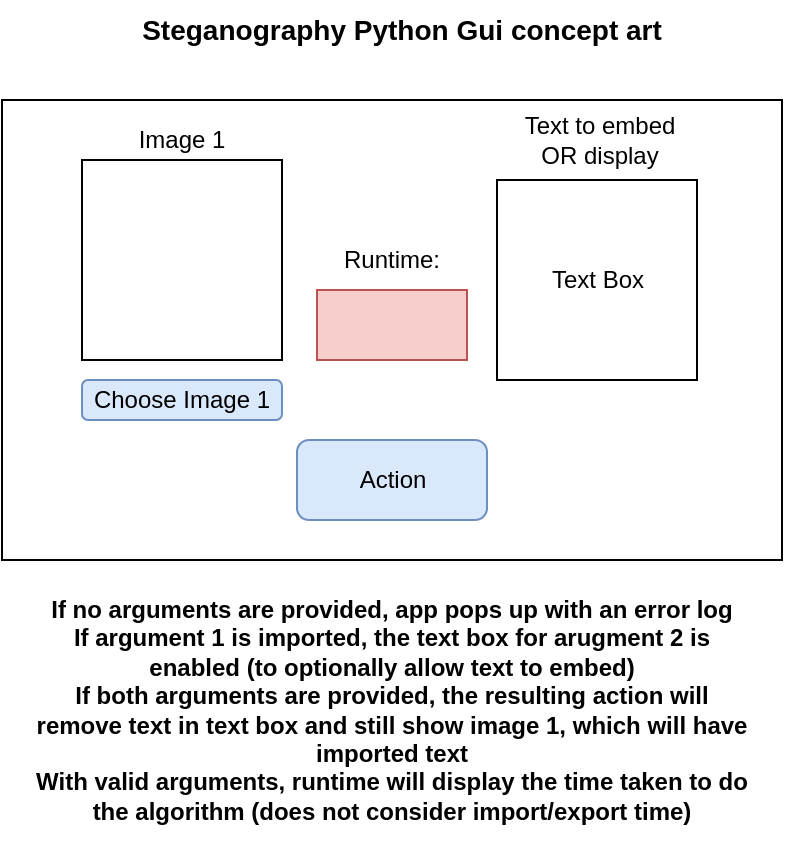 <mxfile version="23.1.6" type="device">
  <diagram name="Page-1" id="GbXsQCWklBShaXXqf17Q">
    <mxGraphModel dx="1434" dy="780" grid="1" gridSize="10" guides="1" tooltips="1" connect="1" arrows="1" fold="1" page="1" pageScale="1" pageWidth="850" pageHeight="1100" math="0" shadow="0">
      <root>
        <mxCell id="0" />
        <mxCell id="1" parent="0" />
        <mxCell id="z1eKhtsEm1P8Q-9-XJSl-1" value="" style="rounded=0;whiteSpace=wrap;html=1;" vertex="1" parent="1">
          <mxGeometry x="220" y="200" width="390" height="230" as="geometry" />
        </mxCell>
        <mxCell id="z1eKhtsEm1P8Q-9-XJSl-3" value="Action" style="rounded=1;whiteSpace=wrap;html=1;fillColor=#dae8fc;strokeColor=#6c8ebf;" vertex="1" parent="1">
          <mxGeometry x="367.5" y="370" width="95" height="40" as="geometry" />
        </mxCell>
        <mxCell id="z1eKhtsEm1P8Q-9-XJSl-4" value="" style="rounded=0;whiteSpace=wrap;html=1;" vertex="1" parent="1">
          <mxGeometry x="260" y="230" width="100" height="100" as="geometry" />
        </mxCell>
        <mxCell id="z1eKhtsEm1P8Q-9-XJSl-5" value="Choose Image 1" style="rounded=1;whiteSpace=wrap;html=1;fillColor=#dae8fc;strokeColor=#6c8ebf;" vertex="1" parent="1">
          <mxGeometry x="260" y="340" width="100" height="20" as="geometry" />
        </mxCell>
        <mxCell id="z1eKhtsEm1P8Q-9-XJSl-6" value="Image 1" style="text;html=1;align=center;verticalAlign=middle;whiteSpace=wrap;rounded=0;" vertex="1" parent="1">
          <mxGeometry x="280" y="205" width="60" height="30" as="geometry" />
        </mxCell>
        <mxCell id="z1eKhtsEm1P8Q-9-XJSl-9" value="Text to embed OR display" style="text;html=1;align=center;verticalAlign=middle;whiteSpace=wrap;rounded=0;" vertex="1" parent="1">
          <mxGeometry x="470" y="205" width="97.5" height="30" as="geometry" />
        </mxCell>
        <mxCell id="z1eKhtsEm1P8Q-9-XJSl-11" value="" style="shape=image;html=1;verticalAlign=top;verticalLabelPosition=bottom;labelBackgroundColor=#ffffff;imageAspect=0;aspect=fixed;image=https://cdn1.iconfinder.com/data/icons/iconoir-vol-3/24/question-mark-circle-128.png" vertex="1" parent="1">
          <mxGeometry x="562.5" y="380" width="30" height="30" as="geometry" />
        </mxCell>
        <mxCell id="z1eKhtsEm1P8Q-9-XJSl-13" value="If no arguments are provided, app pops up with an error log&lt;br&gt;If argument 1 is imported, the text box for arugment 2 is enabled (to optionally allow text to embed)&lt;br&gt;If both arguments are provided, the resulting action will remove text in text box and still show image 1, which will have imported text&lt;br&gt;With valid arguments, runtime will display the time taken to do the algorithm (does not consider import/export time)" style="text;html=1;align=center;verticalAlign=middle;whiteSpace=wrap;rounded=0;fontStyle=1" vertex="1" parent="1">
          <mxGeometry x="235" y="440" width="360" height="130" as="geometry" />
        </mxCell>
        <mxCell id="z1eKhtsEm1P8Q-9-XJSl-15" value="Text Box" style="rounded=0;whiteSpace=wrap;html=1;" vertex="1" parent="1">
          <mxGeometry x="467.5" y="240" width="100" height="100" as="geometry" />
        </mxCell>
        <mxCell id="z1eKhtsEm1P8Q-9-XJSl-16" value="Runtime:" style="text;html=1;align=center;verticalAlign=middle;whiteSpace=wrap;rounded=0;" vertex="1" parent="1">
          <mxGeometry x="385" y="265" width="60" height="30" as="geometry" />
        </mxCell>
        <mxCell id="z1eKhtsEm1P8Q-9-XJSl-17" value="" style="rounded=0;whiteSpace=wrap;html=1;fillColor=#f8cecc;strokeColor=#b85450;" vertex="1" parent="1">
          <mxGeometry x="377.5" y="295" width="75" height="35" as="geometry" />
        </mxCell>
        <mxCell id="z1eKhtsEm1P8Q-9-XJSl-18" value="Steganography Python Gui concept art" style="text;html=1;align=center;verticalAlign=middle;whiteSpace=wrap;rounded=0;fontStyle=1;fontSize=14;" vertex="1" parent="1">
          <mxGeometry x="276.5" y="150" width="286" height="30" as="geometry" />
        </mxCell>
      </root>
    </mxGraphModel>
  </diagram>
</mxfile>
